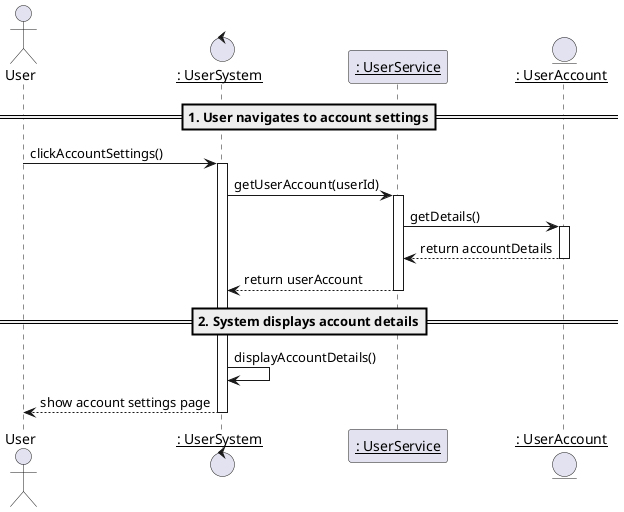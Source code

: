 @startuml view_account_details

actor "User" as u
control "__: UserSystem__" as c
participant "__: UserService__" as s
entity "__: UserAccount__" as a

==1. User navigates to account settings==

u->c: clickAccountSettings()
activate c

c->s: getUserAccount(userId)
activate s

s->a: getDetails()
activate a
a-->s: return accountDetails
deactivate a

s-->c: return userAccount
deactivate s

==2. System displays account details==

c->c: displayAccountDetails()
c-->u: show account settings page

deactivate c

@enduml